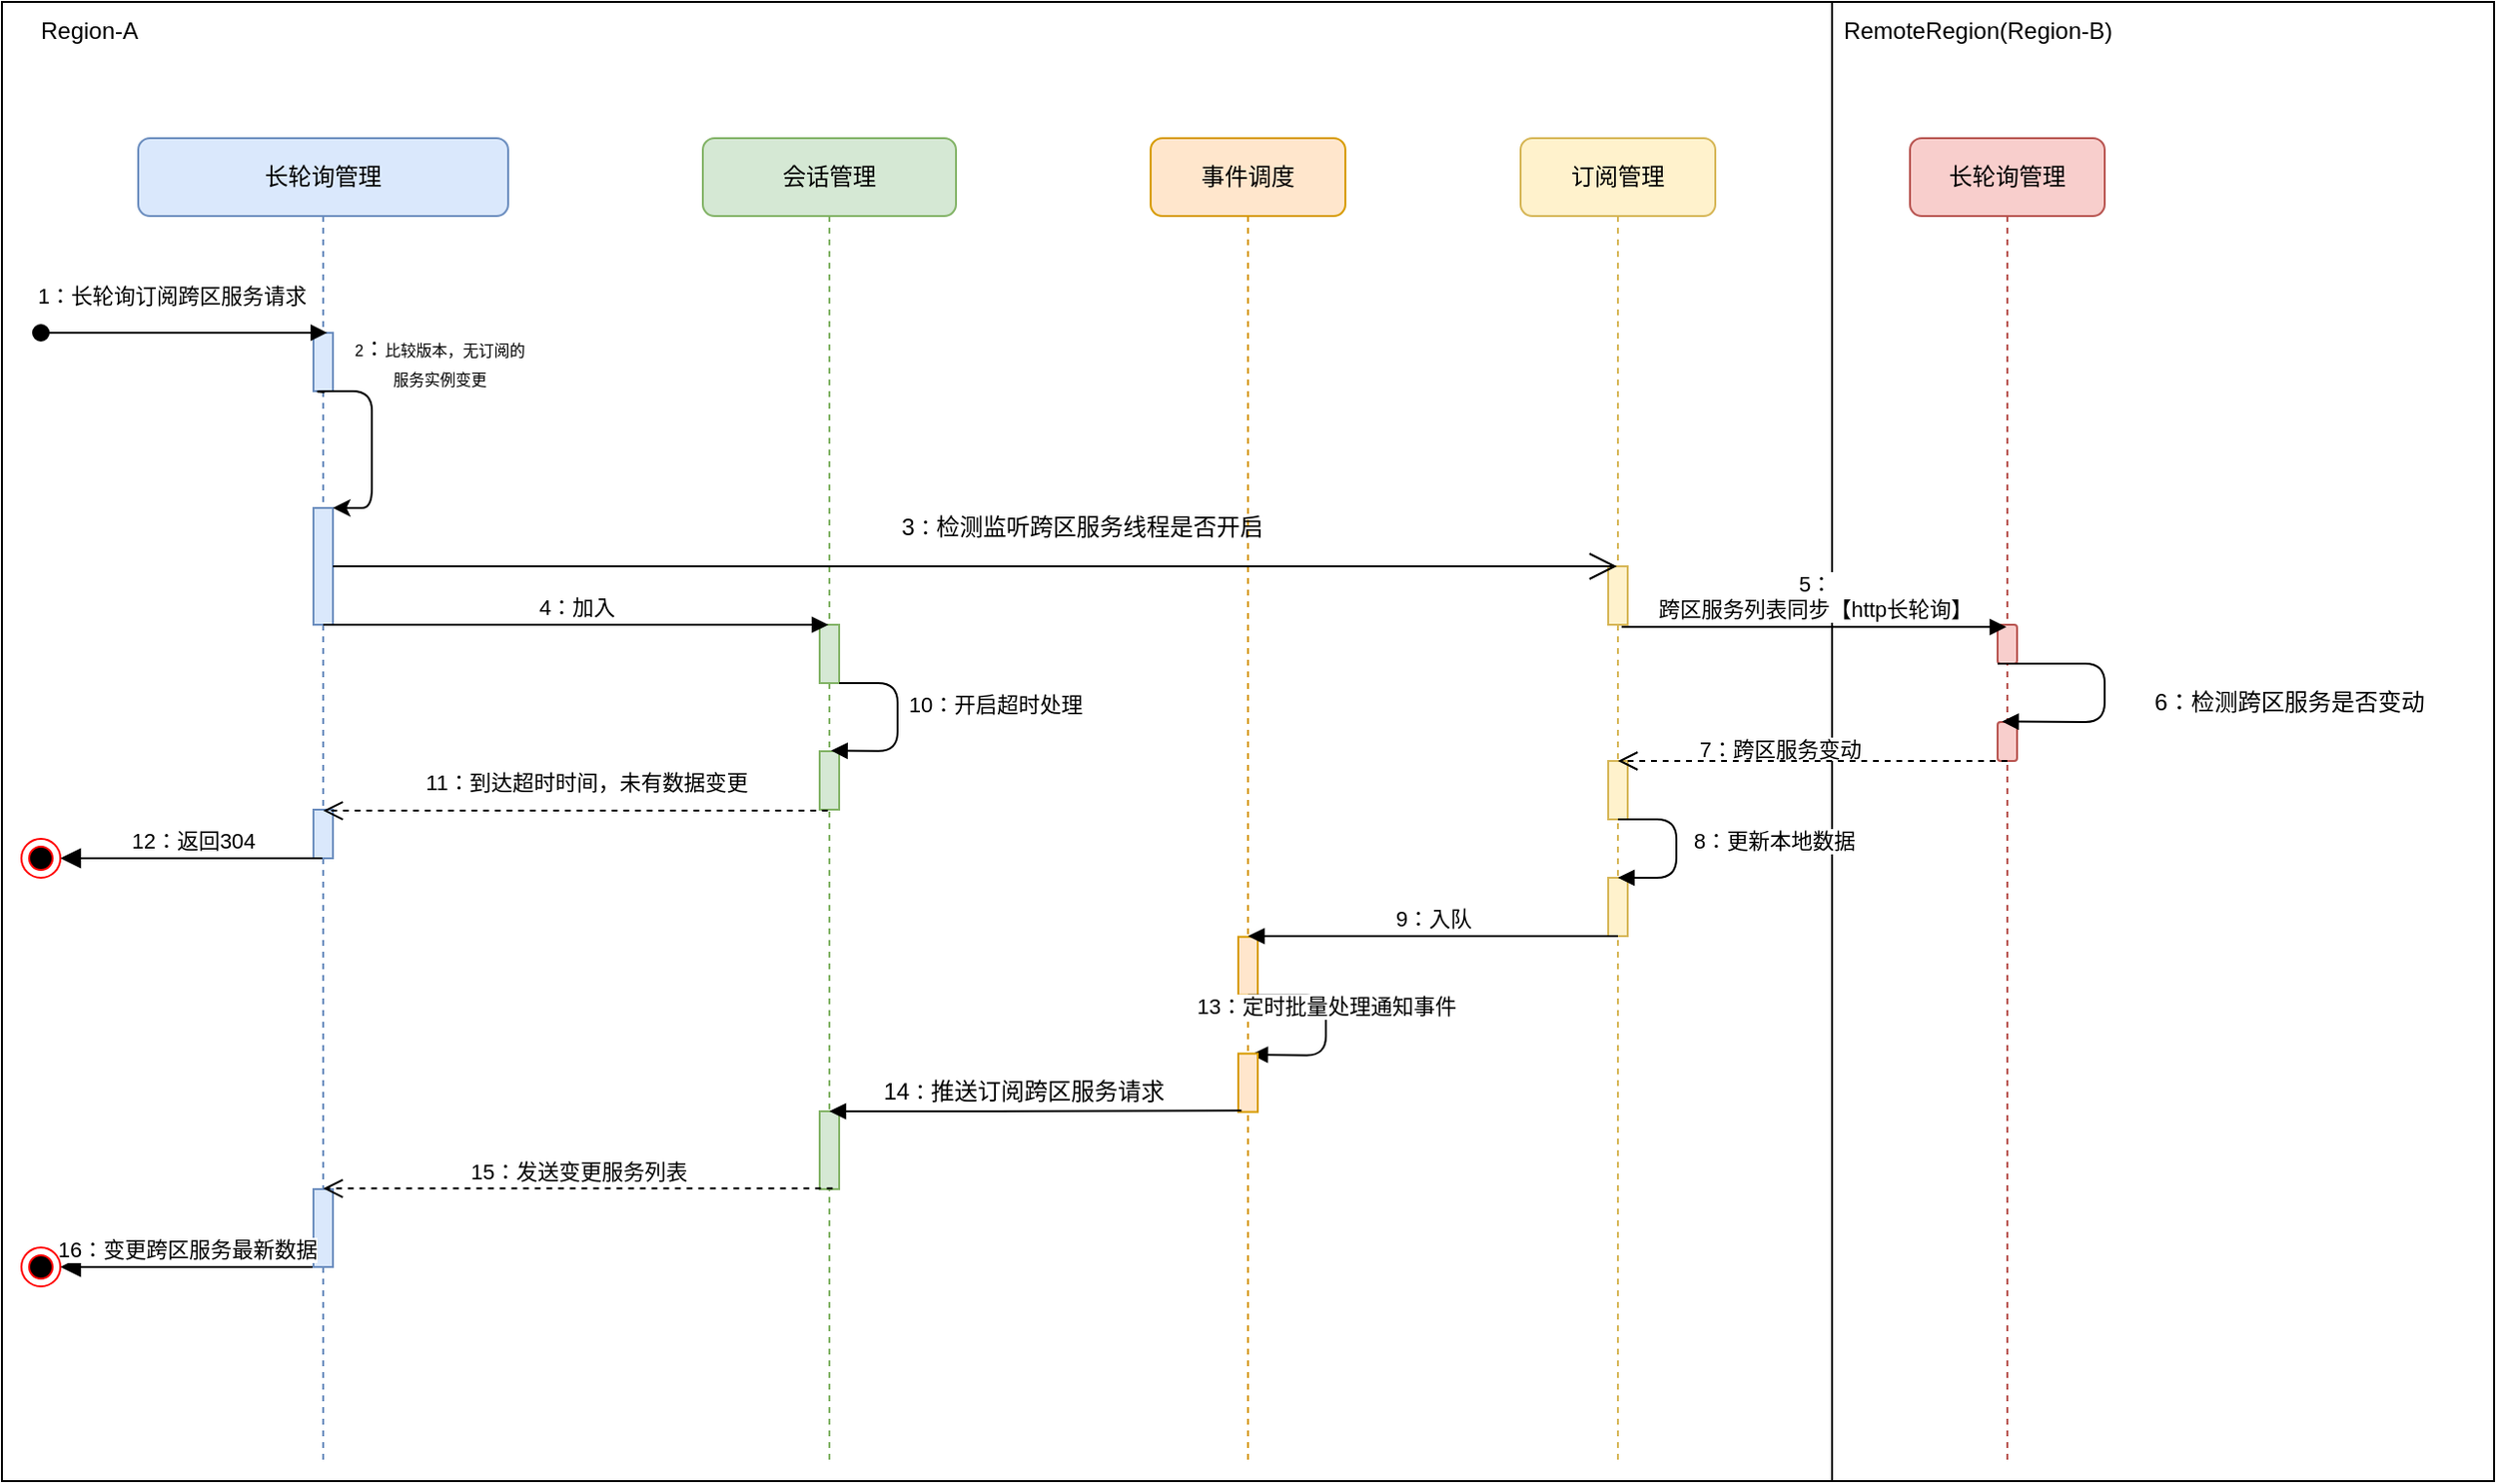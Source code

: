 <mxfile version="13.9.2" type="github">
  <diagram name="Page-1" id="13e1069c-82ec-6db2-03f1-153e76fe0fe0">
    <mxGraphModel dx="1422" dy="794" grid="1" gridSize="10" guides="1" tooltips="1" connect="1" arrows="1" fold="1" page="1" pageScale="1" pageWidth="1100" pageHeight="850" background="#ffffff" math="0" shadow="0">
      <root>
        <mxCell id="0" />
        <mxCell id="1" parent="0" />
        <mxCell id="4bXHojdaZ0uIGxxatEPp-4" value="" style="rounded=0;whiteSpace=wrap;html=1;" parent="1" vertex="1">
          <mxGeometry x="950" y="10" width="340" height="760" as="geometry" />
        </mxCell>
        <mxCell id="4bXHojdaZ0uIGxxatEPp-2" value="" style="rounded=0;whiteSpace=wrap;html=1;" parent="1" vertex="1">
          <mxGeometry x="10" y="10" width="940" height="760" as="geometry" />
        </mxCell>
        <mxCell id="7baba1c4bc27f4b0-2" value="会话管理" style="shape=umlLifeline;perimeter=lifelinePerimeter;whiteSpace=wrap;html=1;container=1;collapsible=0;recursiveResize=0;outlineConnect=0;rounded=1;shadow=0;comic=0;labelBackgroundColor=none;strokeWidth=1;fontFamily=Verdana;fontSize=12;align=center;fillColor=#d5e8d4;strokeColor=#82b366;sketch=0;" parent="1" vertex="1">
          <mxGeometry x="370" y="80" width="130" height="680" as="geometry" />
        </mxCell>
        <mxCell id="vFjCsUCM6t9HKuLcPDDI-33" value="" style="html=1;points=[];perimeter=orthogonalPerimeter;fillColor=#d5e8d4;strokeColor=#82b366;sketch=0;" parent="7baba1c4bc27f4b0-2" vertex="1">
          <mxGeometry x="60" y="250" width="10" height="30" as="geometry" />
        </mxCell>
        <mxCell id="vFjCsUCM6t9HKuLcPDDI-34" value="" style="html=1;points=[];perimeter=orthogonalPerimeter;fillColor=#d5e8d4;strokeColor=#82b366;sketch=0;" parent="7baba1c4bc27f4b0-2" vertex="1">
          <mxGeometry x="60" y="315" width="10" height="30" as="geometry" />
        </mxCell>
        <mxCell id="vFjCsUCM6t9HKuLcPDDI-44" value="" style="html=1;points=[];perimeter=orthogonalPerimeter;fillColor=#d5e8d4;strokeColor=#82b366;sketch=0;" parent="7baba1c4bc27f4b0-2" vertex="1">
          <mxGeometry x="60" y="500" width="10" height="40" as="geometry" />
        </mxCell>
        <mxCell id="vFjCsUCM6t9HKuLcPDDI-53" value="10：开启超时处理" style="html=1;verticalAlign=bottom;endArrow=block;entryX=0.583;entryY=-0.011;entryDx=0;entryDy=0;entryPerimeter=0;sketch=0;" parent="7baba1c4bc27f4b0-2" target="vFjCsUCM6t9HKuLcPDDI-34" edge="1">
          <mxGeometry x="0.311" y="-52" width="80" relative="1" as="geometry">
            <mxPoint x="70" y="280" as="sourcePoint" />
            <mxPoint x="150" y="280" as="targetPoint" />
            <Array as="points">
              <mxPoint x="100" y="280" />
              <mxPoint x="100" y="315" />
            </Array>
            <mxPoint x="49" y="37" as="offset" />
          </mxGeometry>
        </mxCell>
        <mxCell id="7baba1c4bc27f4b0-4" value="事件调度" style="shape=umlLifeline;perimeter=lifelinePerimeter;whiteSpace=wrap;html=1;container=1;collapsible=0;recursiveResize=0;outlineConnect=0;rounded=1;shadow=0;comic=0;labelBackgroundColor=none;strokeWidth=1;fontFamily=Verdana;fontSize=12;align=center;fillColor=#ffe6cc;strokeColor=#d79b00;sketch=0;" parent="1" vertex="1">
          <mxGeometry x="600" y="80" width="100" height="680" as="geometry" />
        </mxCell>
        <mxCell id="vFjCsUCM6t9HKuLcPDDI-37" value="" style="html=1;points=[];perimeter=orthogonalPerimeter;fillColor=#ffe6cc;strokeColor=#d79b00;sketch=0;" parent="7baba1c4bc27f4b0-4" vertex="1">
          <mxGeometry x="45" y="410.33" width="10" height="30" as="geometry" />
        </mxCell>
        <mxCell id="vFjCsUCM6t9HKuLcPDDI-38" value="13：定时批量处理通知事件" style="html=1;verticalAlign=bottom;endArrow=block;entryX=0.667;entryY=0.017;entryDx=0;entryDy=0;entryPerimeter=0;sketch=0;" parent="7baba1c4bc27f4b0-4" target="vFjCsUCM6t9HKuLcPDDI-39" edge="1">
          <mxGeometry width="80" relative="1" as="geometry">
            <mxPoint x="50" y="440.33" as="sourcePoint" />
            <mxPoint x="130" y="440.33" as="targetPoint" />
            <Array as="points">
              <mxPoint x="90" y="440.33" />
              <mxPoint x="90" y="471.33" />
            </Array>
          </mxGeometry>
        </mxCell>
        <mxCell id="vFjCsUCM6t9HKuLcPDDI-39" value="" style="html=1;points=[];perimeter=orthogonalPerimeter;fillColor=#ffe6cc;strokeColor=#d79b00;sketch=0;" parent="7baba1c4bc27f4b0-4" vertex="1">
          <mxGeometry x="45" y="470.33" width="10" height="30" as="geometry" />
        </mxCell>
        <mxCell id="7baba1c4bc27f4b0-5" value="订阅管理" style="shape=umlLifeline;perimeter=lifelinePerimeter;whiteSpace=wrap;html=1;container=1;collapsible=0;recursiveResize=0;outlineConnect=0;rounded=1;shadow=0;comic=0;labelBackgroundColor=none;strokeWidth=1;fontFamily=Verdana;fontSize=12;align=center;fillColor=#fff2cc;strokeColor=#d6b656;sketch=0;" parent="1" vertex="1">
          <mxGeometry x="790" y="80" width="100" height="680" as="geometry" />
        </mxCell>
        <mxCell id="vFjCsUCM6t9HKuLcPDDI-26" value="" style="html=1;points=[];perimeter=orthogonalPerimeter;fillColor=#fff2cc;strokeColor=#d6b656;sketch=0;" parent="7baba1c4bc27f4b0-5" vertex="1">
          <mxGeometry x="45" y="220" width="10" height="30" as="geometry" />
        </mxCell>
        <mxCell id="vFjCsUCM6t9HKuLcPDDI-36" value="" style="html=1;points=[];perimeter=orthogonalPerimeter;fillColor=#fff2cc;strokeColor=#d6b656;sketch=0;" parent="7baba1c4bc27f4b0-5" vertex="1">
          <mxGeometry x="45" y="320" width="10" height="30" as="geometry" />
        </mxCell>
        <mxCell id="vFjCsUCM6t9HKuLcPDDI-40" value="" style="html=1;points=[];perimeter=orthogonalPerimeter;fillColor=#fff2cc;strokeColor=#d6b656;sketch=0;" parent="7baba1c4bc27f4b0-5" vertex="1">
          <mxGeometry x="45" y="380" width="10" height="30" as="geometry" />
        </mxCell>
        <mxCell id="vFjCsUCM6t9HKuLcPDDI-41" value="8：更新本地数据" style="html=1;verticalAlign=bottom;endArrow=block;sketch=0;" parent="7baba1c4bc27f4b0-5" target="7baba1c4bc27f4b0-5" edge="1">
          <mxGeometry x="0.328" y="-51" width="80" relative="1" as="geometry">
            <mxPoint x="50" y="350" as="sourcePoint" />
            <mxPoint x="130" y="350" as="targetPoint" />
            <Array as="points">
              <mxPoint x="80" y="350" />
              <mxPoint x="80" y="380" />
            </Array>
            <mxPoint x="50" y="41" as="offset" />
          </mxGeometry>
        </mxCell>
        <mxCell id="7baba1c4bc27f4b0-8" value="长轮询管理" style="shape=umlLifeline;perimeter=lifelinePerimeter;whiteSpace=wrap;html=1;container=1;collapsible=0;recursiveResize=0;outlineConnect=0;rounded=1;shadow=0;comic=0;labelBackgroundColor=none;strokeWidth=1;fontFamily=Verdana;fontSize=12;align=center;fillColor=#dae8fc;strokeColor=#6c8ebf;sketch=0;" parent="1" vertex="1">
          <mxGeometry x="80" y="80" width="190" height="680" as="geometry" />
        </mxCell>
        <mxCell id="7baba1c4bc27f4b0-9" value="" style="html=1;points=[];perimeter=orthogonalPerimeter;rounded=0;shadow=0;comic=0;labelBackgroundColor=none;strokeWidth=1;fontFamily=Verdana;fontSize=12;align=center;fillColor=#dae8fc;strokeColor=#6c8ebf;sketch=0;" parent="7baba1c4bc27f4b0-8" vertex="1">
          <mxGeometry x="90" y="100" width="10" height="30" as="geometry" />
        </mxCell>
        <mxCell id="vFjCsUCM6t9HKuLcPDDI-17" value="&lt;font style=&quot;font-size: 8px&quot;&gt;2&lt;span style=&quot;font-size: 11px ; background-color: rgb(255 , 255 , 255)&quot;&gt;：&lt;/span&gt;比较版本，无订阅的服务实例变更&lt;/font&gt;" style="text;html=1;strokeColor=none;fillColor=none;align=center;verticalAlign=middle;whiteSpace=wrap;rounded=0;sketch=0;" parent="7baba1c4bc27f4b0-8" vertex="1">
          <mxGeometry x="110" y="90" width="90" height="50" as="geometry" />
        </mxCell>
        <mxCell id="vFjCsUCM6t9HKuLcPDDI-13" value="" style="html=1;points=[];perimeter=orthogonalPerimeter;rounded=0;shadow=0;comic=0;labelBackgroundColor=none;strokeWidth=1;fontFamily=Verdana;fontSize=12;align=center;fillColor=#dae8fc;strokeColor=#6c8ebf;sketch=0;" parent="7baba1c4bc27f4b0-8" vertex="1">
          <mxGeometry x="90" y="190" width="10" height="60" as="geometry" />
        </mxCell>
        <mxCell id="vFjCsUCM6t9HKuLcPDDI-15" value="" style="endArrow=classic;html=1;exitX=0.572;exitY=1.021;exitDx=0;exitDy=0;exitPerimeter=0;sketch=0;" parent="7baba1c4bc27f4b0-8" source="7baba1c4bc27f4b0-9" target="vFjCsUCM6t9HKuLcPDDI-13" edge="1">
          <mxGeometry width="50" height="50" relative="1" as="geometry">
            <mxPoint x="50" y="160" as="sourcePoint" />
            <mxPoint x="100" y="110" as="targetPoint" />
            <Array as="points">
              <mxPoint x="90" y="130" />
              <mxPoint x="120" y="130" />
              <mxPoint x="120" y="190" />
              <mxPoint x="110" y="190" />
            </Array>
          </mxGeometry>
        </mxCell>
        <mxCell id="vFjCsUCM6t9HKuLcPDDI-23" value="" style="endArrow=open;endFill=1;endSize=12;html=1;sketch=0;" parent="7baba1c4bc27f4b0-8" target="7baba1c4bc27f4b0-5" edge="1">
          <mxGeometry width="160" relative="1" as="geometry">
            <mxPoint x="100" y="220" as="sourcePoint" />
            <mxPoint x="260" y="220" as="targetPoint" />
          </mxGeometry>
        </mxCell>
        <mxCell id="vFjCsUCM6t9HKuLcPDDI-50" value="" style="html=1;points=[];perimeter=orthogonalPerimeter;fillColor=#dae8fc;strokeColor=#6c8ebf;sketch=0;" parent="7baba1c4bc27f4b0-8" vertex="1">
          <mxGeometry x="90" y="540" width="10" height="40" as="geometry" />
        </mxCell>
        <mxCell id="vFjCsUCM6t9HKuLcPDDI-60" value="" style="html=1;points=[];perimeter=orthogonalPerimeter;fillColor=#dae8fc;strokeColor=#6c8ebf;sketch=0;" parent="7baba1c4bc27f4b0-8" vertex="1">
          <mxGeometry x="90" y="345" width="10" height="25" as="geometry" />
        </mxCell>
        <mxCell id="vFjCsUCM6t9HKuLcPDDI-1" value="1：长轮询订阅跨区服务请求" style="html=1;verticalAlign=bottom;startArrow=oval;startFill=1;endArrow=block;startSize=8;entryX=0.71;entryY=-0.001;entryDx=0;entryDy=0;entryPerimeter=0;sketch=0;" parent="1" target="7baba1c4bc27f4b0-9" edge="1">
          <mxGeometry x="-0.092" y="10" width="60" relative="1" as="geometry">
            <mxPoint x="30" y="180" as="sourcePoint" />
            <mxPoint x="100" y="180" as="targetPoint" />
            <mxPoint as="offset" />
          </mxGeometry>
        </mxCell>
        <mxCell id="vFjCsUCM6t9HKuLcPDDI-10" value="12：返回304" style="html=1;verticalAlign=bottom;startArrow=block;startFill=1;endArrow=none;startSize=8;endFill=0;sketch=0;" parent="1" target="7baba1c4bc27f4b0-8" edge="1">
          <mxGeometry width="60" relative="1" as="geometry">
            <mxPoint x="40" y="450" as="sourcePoint" />
            <mxPoint x="169.5" y="450" as="targetPoint" />
          </mxGeometry>
        </mxCell>
        <mxCell id="vFjCsUCM6t9HKuLcPDDI-11" value="" style="ellipse;html=1;shape=endState;fillColor=#000000;strokeColor=#ff0000;sketch=0;" parent="1" vertex="1">
          <mxGeometry x="20" y="440" width="20" height="20" as="geometry" />
        </mxCell>
        <mxCell id="vFjCsUCM6t9HKuLcPDDI-21" value="4：加入" style="html=1;verticalAlign=bottom;endArrow=block;sketch=0;" parent="1" source="7baba1c4bc27f4b0-8" target="7baba1c4bc27f4b0-2" edge="1">
          <mxGeometry width="80" relative="1" as="geometry">
            <mxPoint x="180" y="300" as="sourcePoint" />
            <mxPoint x="260" y="300" as="targetPoint" />
            <Array as="points">
              <mxPoint x="380" y="330" />
            </Array>
          </mxGeometry>
        </mxCell>
        <mxCell id="vFjCsUCM6t9HKuLcPDDI-24" value="3&lt;span style=&quot;font-size: 11px ; background-color: rgb(255 , 255 , 255)&quot;&gt;：&lt;/span&gt;检测监听跨区服务线程是否开启" style="text;html=1;strokeColor=none;fillColor=none;align=center;verticalAlign=middle;whiteSpace=wrap;rounded=0;sketch=0;" parent="1" vertex="1">
          <mxGeometry x="440" y="270" width="250" height="20" as="geometry" />
        </mxCell>
        <mxCell id="vFjCsUCM6t9HKuLcPDDI-30" value="&lt;span style=&quot;color: rgb(0 , 0 , 0) ; font-family: &amp;#34;helvetica&amp;#34; ; font-size: 11px ; font-style: normal ; font-weight: 400 ; letter-spacing: normal ; text-align: center ; text-indent: 0px ; text-transform: none ; word-spacing: 0px ; background-color: rgb(255 , 255 , 255) ; display: inline ; float: none&quot;&gt;7&lt;span style=&quot;font-family: &amp;#34;helvetica&amp;#34;&quot;&gt;：跨区&lt;/span&gt;服务变动&lt;/span&gt;" style="text;whiteSpace=wrap;html=1;sketch=0;" parent="1" vertex="1">
          <mxGeometry x="880" y="380" width="150" height="20" as="geometry" />
        </mxCell>
        <mxCell id="vFjCsUCM6t9HKuLcPDDI-35" value="9：入队" style="html=1;verticalAlign=bottom;endArrow=block;sketch=0;" parent="1" edge="1">
          <mxGeometry width="80" relative="1" as="geometry">
            <mxPoint x="840" y="490" as="sourcePoint" />
            <mxPoint x="650" y="490" as="targetPoint" />
            <Array as="points">
              <mxPoint x="750" y="490" />
            </Array>
          </mxGeometry>
        </mxCell>
        <mxCell id="vFjCsUCM6t9HKuLcPDDI-42" value="" style="html=1;verticalAlign=bottom;endArrow=block;exitX=0.167;exitY=0.978;exitDx=0;exitDy=0;exitPerimeter=0;sketch=0;" parent="1" source="vFjCsUCM6t9HKuLcPDDI-39" target="7baba1c4bc27f4b0-2" edge="1">
          <mxGeometry width="80" relative="1" as="geometry">
            <mxPoint x="560" y="500" as="sourcePoint" />
            <mxPoint x="640" y="500" as="targetPoint" />
            <Array as="points">
              <mxPoint x="510" y="580" />
            </Array>
          </mxGeometry>
        </mxCell>
        <mxCell id="vFjCsUCM6t9HKuLcPDDI-43" value="14&lt;span style=&quot;font-size: 11px ; background-color: rgb(255 , 255 , 255)&quot;&gt;：&lt;/span&gt;推送订阅跨区服务请求" style="text;html=1;strokeColor=none;fillColor=none;align=center;verticalAlign=middle;whiteSpace=wrap;rounded=0;sketch=0;" parent="1" vertex="1">
          <mxGeometry x="460" y="560" width="150" height="20" as="geometry" />
        </mxCell>
        <mxCell id="vFjCsUCM6t9HKuLcPDDI-56" value="16：变更跨区服务最新数据" style="html=1;verticalAlign=bottom;startArrow=block;startFill=1;endArrow=none;startSize=8;endFill=0;sketch=0;" parent="1" edge="1">
          <mxGeometry width="60" relative="1" as="geometry">
            <mxPoint x="40" y="660" as="sourcePoint" />
            <mxPoint x="169.5" y="660" as="targetPoint" />
          </mxGeometry>
        </mxCell>
        <mxCell id="vFjCsUCM6t9HKuLcPDDI-57" value="" style="ellipse;html=1;shape=endState;fillColor=#000000;strokeColor=#ff0000;sketch=0;" parent="1" vertex="1">
          <mxGeometry x="20" y="650" width="20" height="20" as="geometry" />
        </mxCell>
        <mxCell id="vFjCsUCM6t9HKuLcPDDI-58" value="15：发送变更服务列表" style="html=1;verticalAlign=bottom;endArrow=open;dashed=1;endSize=8;exitX=0.667;exitY=0.992;exitDx=0;exitDy=0;exitPerimeter=0;sketch=0;" parent="1" source="vFjCsUCM6t9HKuLcPDDI-44" target="7baba1c4bc27f4b0-8" edge="1">
          <mxGeometry relative="1" as="geometry">
            <mxPoint x="330" y="670" as="sourcePoint" />
            <mxPoint x="250" y="670" as="targetPoint" />
          </mxGeometry>
        </mxCell>
        <mxCell id="vFjCsUCM6t9HKuLcPDDI-59" value="11：到达超时时间，未有数据变更" style="html=1;verticalAlign=bottom;endArrow=open;dashed=1;endSize=8;exitX=0.417;exitY=1.017;exitDx=0;exitDy=0;exitPerimeter=0;sketch=0;" parent="1" source="vFjCsUCM6t9HKuLcPDDI-34" target="7baba1c4bc27f4b0-8" edge="1">
          <mxGeometry x="-0.043" y="-6" relative="1" as="geometry">
            <mxPoint x="390" y="440" as="sourcePoint" />
            <mxPoint x="310" y="440" as="targetPoint" />
            <mxPoint as="offset" />
          </mxGeometry>
        </mxCell>
        <mxCell id="vFjCsUCM6t9HKuLcPDDI-65" value="长轮询管理" style="shape=umlLifeline;perimeter=lifelinePerimeter;whiteSpace=wrap;html=1;container=1;collapsible=0;recursiveResize=0;outlineConnect=0;rounded=1;fillColor=#f8cecc;strokeColor=#b85450;" parent="1" vertex="1">
          <mxGeometry x="990" y="80" width="100" height="680" as="geometry" />
        </mxCell>
        <mxCell id="vFjCsUCM6t9HKuLcPDDI-69" value="" style="html=1;points=[];perimeter=orthogonalPerimeter;rounded=1;fillColor=#f8cecc;strokeColor=#b85450;" parent="vFjCsUCM6t9HKuLcPDDI-65" vertex="1">
          <mxGeometry x="45" y="250" width="10" height="20" as="geometry" />
        </mxCell>
        <mxCell id="vFjCsUCM6t9HKuLcPDDI-70" value="" style="html=1;points=[];perimeter=orthogonalPerimeter;rounded=1;fillColor=#f8cecc;strokeColor=#b85450;" parent="vFjCsUCM6t9HKuLcPDDI-65" vertex="1">
          <mxGeometry x="45" y="300" width="10" height="20" as="geometry" />
        </mxCell>
        <mxCell id="vFjCsUCM6t9HKuLcPDDI-66" value="5：&lt;br&gt;跨区服务列表同步【http长轮询】" style="html=1;verticalAlign=bottom;endArrow=block;exitX=0.686;exitY=1.038;exitDx=0;exitDy=0;exitPerimeter=0;" parent="1" source="vFjCsUCM6t9HKuLcPDDI-26" target="vFjCsUCM6t9HKuLcPDDI-65" edge="1">
          <mxGeometry width="80" relative="1" as="geometry">
            <mxPoint x="830" y="360" as="sourcePoint" />
            <mxPoint x="910" y="360" as="targetPoint" />
          </mxGeometry>
        </mxCell>
        <mxCell id="vFjCsUCM6t9HKuLcPDDI-68" value="" style="html=1;verticalAlign=bottom;endArrow=open;dashed=1;endSize=8;" parent="1" target="7baba1c4bc27f4b0-5" edge="1">
          <mxGeometry relative="1" as="geometry">
            <mxPoint x="1040" y="400" as="sourcePoint" />
            <mxPoint x="960" y="400" as="targetPoint" />
          </mxGeometry>
        </mxCell>
        <mxCell id="vFjCsUCM6t9HKuLcPDDI-71" value="" style="html=1;verticalAlign=bottom;endArrow=block;entryX=0.229;entryY=-0.014;entryDx=0;entryDy=0;entryPerimeter=0;" parent="1" target="vFjCsUCM6t9HKuLcPDDI-70" edge="1">
          <mxGeometry width="80" relative="1" as="geometry">
            <mxPoint x="1035" y="350" as="sourcePoint" />
            <mxPoint x="1115" y="350" as="targetPoint" />
            <Array as="points">
              <mxPoint x="1090" y="350" />
              <mxPoint x="1090" y="380" />
            </Array>
          </mxGeometry>
        </mxCell>
        <mxCell id="vFjCsUCM6t9HKuLcPDDI-72" value="6：检测跨区服务是否变动" style="text;html=1;strokeColor=none;fillColor=none;align=center;verticalAlign=middle;whiteSpace=wrap;rounded=0;" parent="1" vertex="1">
          <mxGeometry x="1090" y="360" width="190" height="20" as="geometry" />
        </mxCell>
        <mxCell id="4bXHojdaZ0uIGxxatEPp-5" value="Region-A" style="text;html=1;strokeColor=none;fillColor=none;align=center;verticalAlign=middle;whiteSpace=wrap;rounded=0;" parent="1" vertex="1">
          <mxGeometry x="10" y="10" width="90" height="30" as="geometry" />
        </mxCell>
        <mxCell id="4bXHojdaZ0uIGxxatEPp-6" value="RemoteRegion(Region-B)" style="text;html=1;strokeColor=none;fillColor=none;align=center;verticalAlign=middle;whiteSpace=wrap;rounded=0;" parent="1" vertex="1">
          <mxGeometry x="950" y="10" width="150" height="30" as="geometry" />
        </mxCell>
      </root>
    </mxGraphModel>
  </diagram>
</mxfile>
